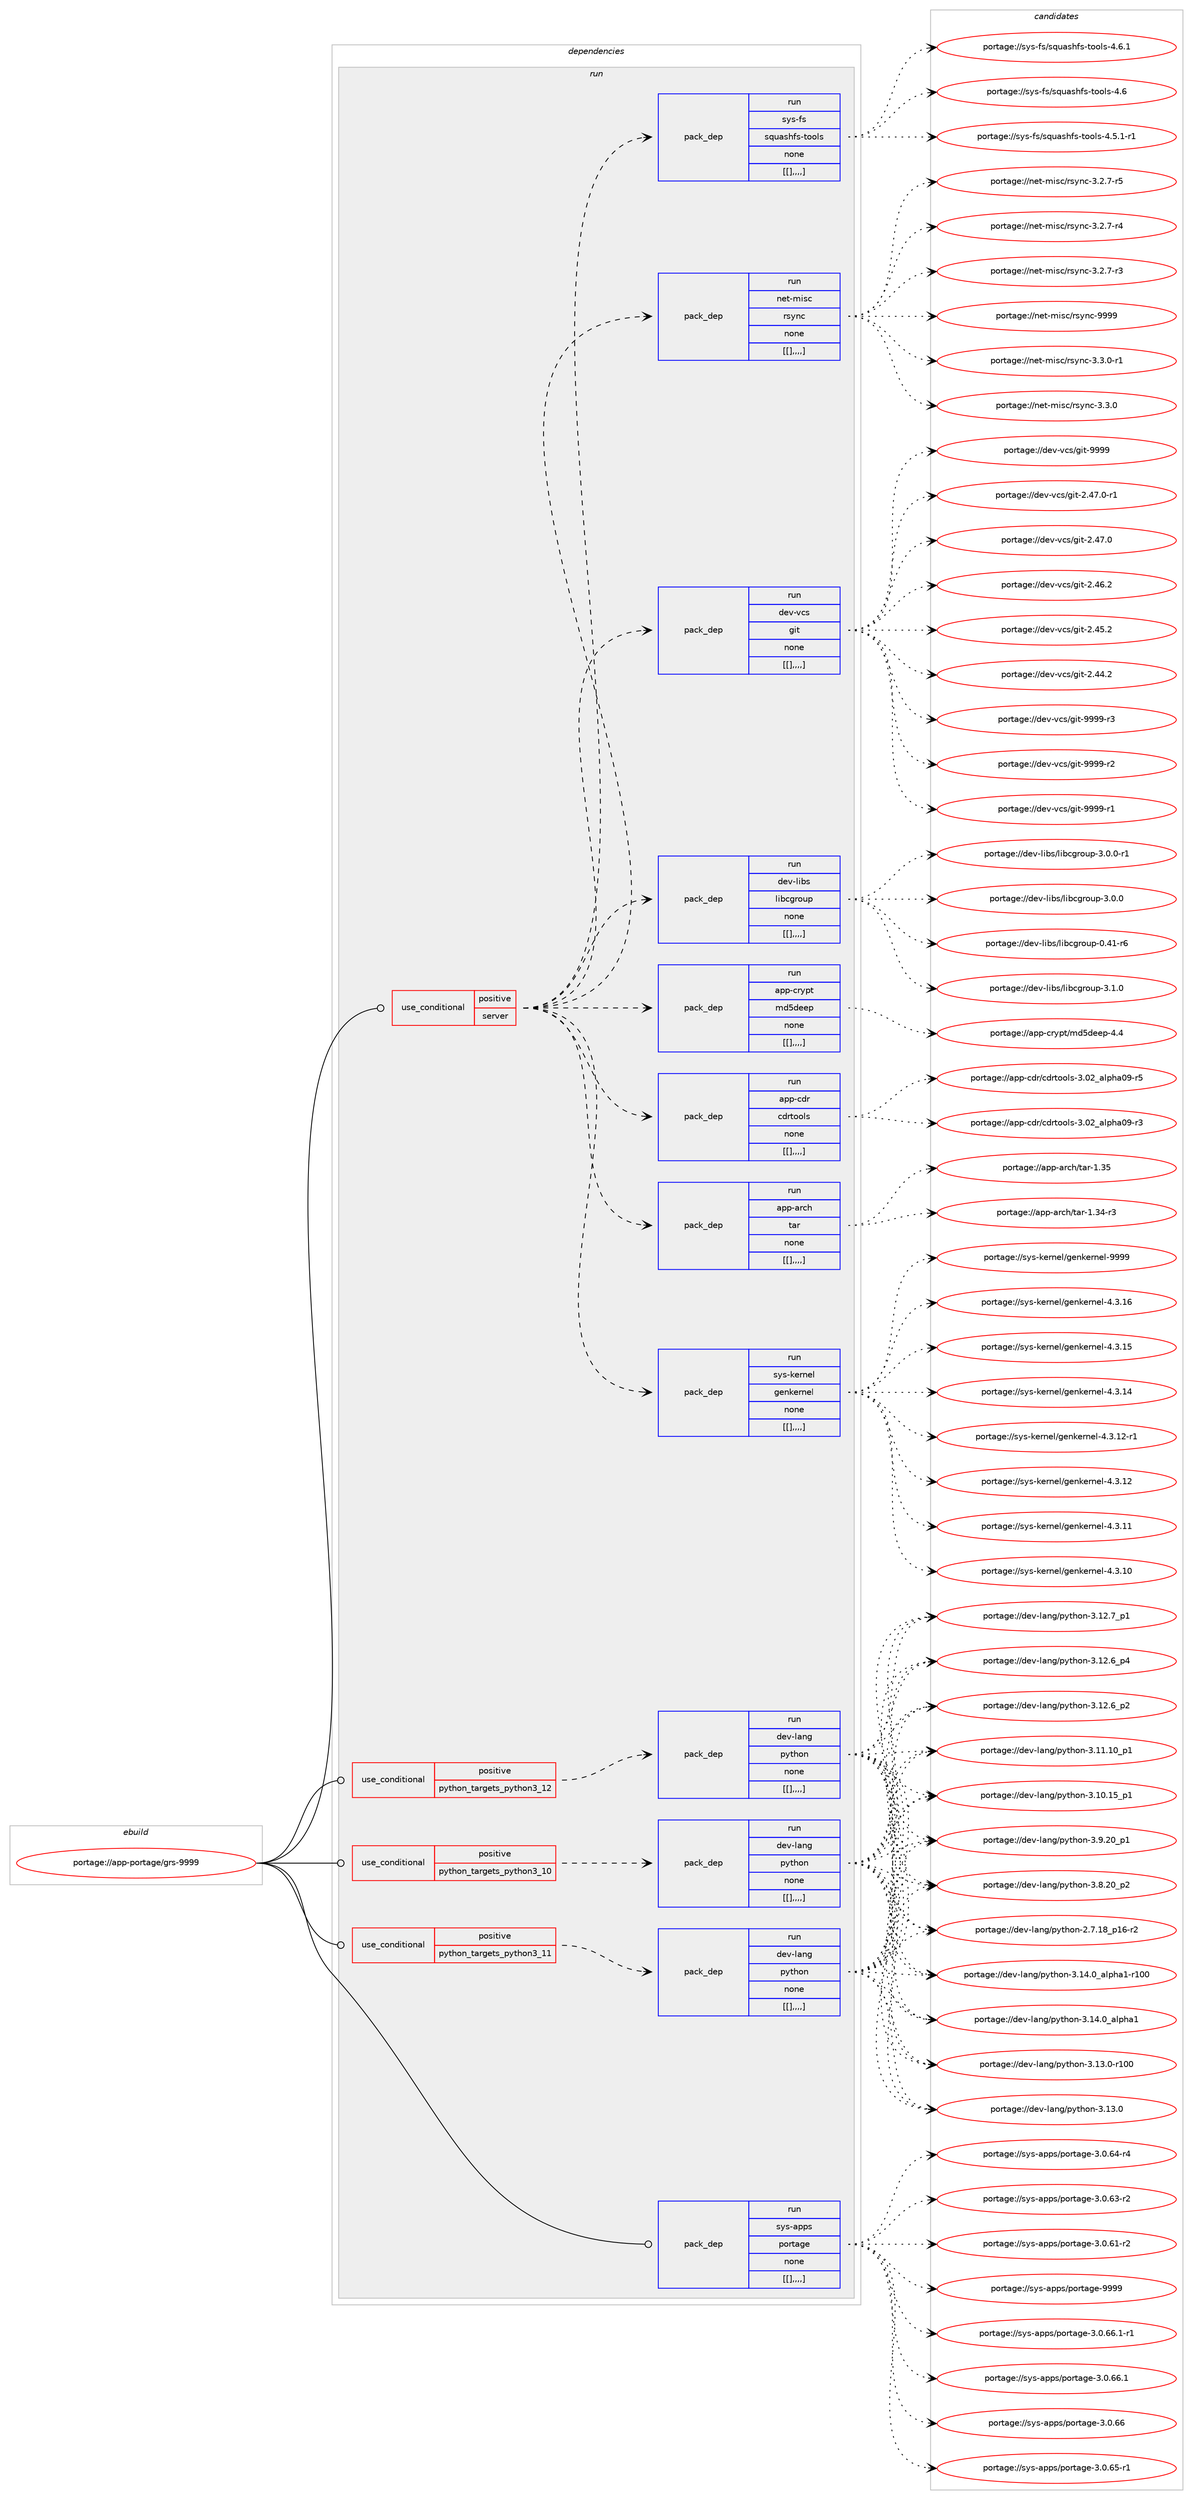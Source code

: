 digraph prolog {

# *************
# Graph options
# *************

newrank=true;
concentrate=true;
compound=true;
graph [rankdir=LR,fontname=Helvetica,fontsize=10,ranksep=1.5];#, ranksep=2.5, nodesep=0.2];
edge  [arrowhead=vee];
node  [fontname=Helvetica,fontsize=10];

# **********
# The ebuild
# **********

subgraph cluster_leftcol {
color=gray;
label=<<i>ebuild</i>>;
id [label="portage://app-portage/grs-9999", color=red, width=4, href="../app-portage/grs-9999.svg"];
}

# ****************
# The dependencies
# ****************

subgraph cluster_midcol {
color=gray;
label=<<i>dependencies</i>>;
subgraph cluster_compile {
fillcolor="#eeeeee";
style=filled;
label=<<i>compile</i>>;
}
subgraph cluster_compileandrun {
fillcolor="#eeeeee";
style=filled;
label=<<i>compile and run</i>>;
}
subgraph cluster_run {
fillcolor="#eeeeee";
style=filled;
label=<<i>run</i>>;
subgraph cond15558 {
dependency53852 [label=<<TABLE BORDER="0" CELLBORDER="1" CELLSPACING="0" CELLPADDING="4"><TR><TD ROWSPAN="3" CELLPADDING="10">use_conditional</TD></TR><TR><TD>positive</TD></TR><TR><TD>python_targets_python3_10</TD></TR></TABLE>>, shape=none, color=red];
subgraph pack37768 {
dependency53871 [label=<<TABLE BORDER="0" CELLBORDER="1" CELLSPACING="0" CELLPADDING="4" WIDTH="220"><TR><TD ROWSPAN="6" CELLPADDING="30">pack_dep</TD></TR><TR><TD WIDTH="110">run</TD></TR><TR><TD>dev-lang</TD></TR><TR><TD>python</TD></TR><TR><TD>none</TD></TR><TR><TD>[[],,,,]</TD></TR></TABLE>>, shape=none, color=blue];
}
dependency53852:e -> dependency53871:w [weight=20,style="dashed",arrowhead="vee"];
}
id:e -> dependency53852:w [weight=20,style="solid",arrowhead="odot"];
subgraph cond15570 {
dependency53920 [label=<<TABLE BORDER="0" CELLBORDER="1" CELLSPACING="0" CELLPADDING="4"><TR><TD ROWSPAN="3" CELLPADDING="10">use_conditional</TD></TR><TR><TD>positive</TD></TR><TR><TD>python_targets_python3_11</TD></TR></TABLE>>, shape=none, color=red];
subgraph pack37812 {
dependency53941 [label=<<TABLE BORDER="0" CELLBORDER="1" CELLSPACING="0" CELLPADDING="4" WIDTH="220"><TR><TD ROWSPAN="6" CELLPADDING="30">pack_dep</TD></TR><TR><TD WIDTH="110">run</TD></TR><TR><TD>dev-lang</TD></TR><TR><TD>python</TD></TR><TR><TD>none</TD></TR><TR><TD>[[],,,,]</TD></TR></TABLE>>, shape=none, color=blue];
}
dependency53920:e -> dependency53941:w [weight=20,style="dashed",arrowhead="vee"];
}
id:e -> dependency53920:w [weight=20,style="solid",arrowhead="odot"];
subgraph cond15576 {
dependency53962 [label=<<TABLE BORDER="0" CELLBORDER="1" CELLSPACING="0" CELLPADDING="4"><TR><TD ROWSPAN="3" CELLPADDING="10">use_conditional</TD></TR><TR><TD>positive</TD></TR><TR><TD>python_targets_python3_12</TD></TR></TABLE>>, shape=none, color=red];
subgraph pack37852 {
dependency53975 [label=<<TABLE BORDER="0" CELLBORDER="1" CELLSPACING="0" CELLPADDING="4" WIDTH="220"><TR><TD ROWSPAN="6" CELLPADDING="30">pack_dep</TD></TR><TR><TD WIDTH="110">run</TD></TR><TR><TD>dev-lang</TD></TR><TR><TD>python</TD></TR><TR><TD>none</TD></TR><TR><TD>[[],,,,]</TD></TR></TABLE>>, shape=none, color=blue];
}
dependency53962:e -> dependency53975:w [weight=20,style="dashed",arrowhead="vee"];
}
id:e -> dependency53962:w [weight=20,style="solid",arrowhead="odot"];
subgraph cond15579 {
dependency53989 [label=<<TABLE BORDER="0" CELLBORDER="1" CELLSPACING="0" CELLPADDING="4"><TR><TD ROWSPAN="3" CELLPADDING="10">use_conditional</TD></TR><TR><TD>positive</TD></TR><TR><TD>server</TD></TR></TABLE>>, shape=none, color=red];
subgraph pack37882 {
dependency54005 [label=<<TABLE BORDER="0" CELLBORDER="1" CELLSPACING="0" CELLPADDING="4" WIDTH="220"><TR><TD ROWSPAN="6" CELLPADDING="30">pack_dep</TD></TR><TR><TD WIDTH="110">run</TD></TR><TR><TD>app-arch</TD></TR><TR><TD>tar</TD></TR><TR><TD>none</TD></TR><TR><TD>[[],,,,]</TD></TR></TABLE>>, shape=none, color=blue];
}
dependency53989:e -> dependency54005:w [weight=20,style="dashed",arrowhead="vee"];
subgraph pack37886 {
dependency54015 [label=<<TABLE BORDER="0" CELLBORDER="1" CELLSPACING="0" CELLPADDING="4" WIDTH="220"><TR><TD ROWSPAN="6" CELLPADDING="30">pack_dep</TD></TR><TR><TD WIDTH="110">run</TD></TR><TR><TD>app-cdr</TD></TR><TR><TD>cdrtools</TD></TR><TR><TD>none</TD></TR><TR><TD>[[],,,,]</TD></TR></TABLE>>, shape=none, color=blue];
}
dependency53989:e -> dependency54015:w [weight=20,style="dashed",arrowhead="vee"];
subgraph pack37930 {
dependency54063 [label=<<TABLE BORDER="0" CELLBORDER="1" CELLSPACING="0" CELLPADDING="4" WIDTH="220"><TR><TD ROWSPAN="6" CELLPADDING="30">pack_dep</TD></TR><TR><TD WIDTH="110">run</TD></TR><TR><TD>app-crypt</TD></TR><TR><TD>md5deep</TD></TR><TR><TD>none</TD></TR><TR><TD>[[],,,,]</TD></TR></TABLE>>, shape=none, color=blue];
}
dependency53989:e -> dependency54063:w [weight=20,style="dashed",arrowhead="vee"];
subgraph pack37944 {
dependency54072 [label=<<TABLE BORDER="0" CELLBORDER="1" CELLSPACING="0" CELLPADDING="4" WIDTH="220"><TR><TD ROWSPAN="6" CELLPADDING="30">pack_dep</TD></TR><TR><TD WIDTH="110">run</TD></TR><TR><TD>dev-libs</TD></TR><TR><TD>libcgroup</TD></TR><TR><TD>none</TD></TR><TR><TD>[[],,,,]</TD></TR></TABLE>>, shape=none, color=blue];
}
dependency53989:e -> dependency54072:w [weight=20,style="dashed",arrowhead="vee"];
subgraph pack37957 {
dependency54094 [label=<<TABLE BORDER="0" CELLBORDER="1" CELLSPACING="0" CELLPADDING="4" WIDTH="220"><TR><TD ROWSPAN="6" CELLPADDING="30">pack_dep</TD></TR><TR><TD WIDTH="110">run</TD></TR><TR><TD>dev-vcs</TD></TR><TR><TD>git</TD></TR><TR><TD>none</TD></TR><TR><TD>[[],,,,]</TD></TR></TABLE>>, shape=none, color=blue];
}
dependency53989:e -> dependency54094:w [weight=20,style="dashed",arrowhead="vee"];
subgraph pack37977 {
dependency54113 [label=<<TABLE BORDER="0" CELLBORDER="1" CELLSPACING="0" CELLPADDING="4" WIDTH="220"><TR><TD ROWSPAN="6" CELLPADDING="30">pack_dep</TD></TR><TR><TD WIDTH="110">run</TD></TR><TR><TD>net-misc</TD></TR><TR><TD>rsync</TD></TR><TR><TD>none</TD></TR><TR><TD>[[],,,,]</TD></TR></TABLE>>, shape=none, color=blue];
}
dependency53989:e -> dependency54113:w [weight=20,style="dashed",arrowhead="vee"];
subgraph pack37986 {
dependency54126 [label=<<TABLE BORDER="0" CELLBORDER="1" CELLSPACING="0" CELLPADDING="4" WIDTH="220"><TR><TD ROWSPAN="6" CELLPADDING="30">pack_dep</TD></TR><TR><TD WIDTH="110">run</TD></TR><TR><TD>sys-fs</TD></TR><TR><TD>squashfs-tools</TD></TR><TR><TD>none</TD></TR><TR><TD>[[],,,,]</TD></TR></TABLE>>, shape=none, color=blue];
}
dependency53989:e -> dependency54126:w [weight=20,style="dashed",arrowhead="vee"];
subgraph pack37997 {
dependency54134 [label=<<TABLE BORDER="0" CELLBORDER="1" CELLSPACING="0" CELLPADDING="4" WIDTH="220"><TR><TD ROWSPAN="6" CELLPADDING="30">pack_dep</TD></TR><TR><TD WIDTH="110">run</TD></TR><TR><TD>sys-kernel</TD></TR><TR><TD>genkernel</TD></TR><TR><TD>none</TD></TR><TR><TD>[[],,,,]</TD></TR></TABLE>>, shape=none, color=blue];
}
dependency53989:e -> dependency54134:w [weight=20,style="dashed",arrowhead="vee"];
}
id:e -> dependency53989:w [weight=20,style="solid",arrowhead="odot"];
subgraph pack38001 {
dependency54140 [label=<<TABLE BORDER="0" CELLBORDER="1" CELLSPACING="0" CELLPADDING="4" WIDTH="220"><TR><TD ROWSPAN="6" CELLPADDING="30">pack_dep</TD></TR><TR><TD WIDTH="110">run</TD></TR><TR><TD>sys-apps</TD></TR><TR><TD>portage</TD></TR><TR><TD>none</TD></TR><TR><TD>[[],,,,]</TD></TR></TABLE>>, shape=none, color=blue];
}
id:e -> dependency54140:w [weight=20,style="solid",arrowhead="odot"];
}
}

# **************
# The candidates
# **************

subgraph cluster_choices {
rank=same;
color=gray;
label=<<i>candidates</i>>;

subgraph choice37038 {
color=black;
nodesep=1;
choice100101118451089711010347112121116104111110455146495246489597108112104974945114494848 [label="portage://dev-lang/python-3.14.0_alpha1-r100", color=red, width=4,href="../dev-lang/python-3.14.0_alpha1-r100.svg"];
choice1001011184510897110103471121211161041111104551464952464895971081121049749 [label="portage://dev-lang/python-3.14.0_alpha1", color=red, width=4,href="../dev-lang/python-3.14.0_alpha1.svg"];
choice1001011184510897110103471121211161041111104551464951464845114494848 [label="portage://dev-lang/python-3.13.0-r100", color=red, width=4,href="../dev-lang/python-3.13.0-r100.svg"];
choice10010111845108971101034711212111610411111045514649514648 [label="portage://dev-lang/python-3.13.0", color=red, width=4,href="../dev-lang/python-3.13.0.svg"];
choice100101118451089711010347112121116104111110455146495046559511249 [label="portage://dev-lang/python-3.12.7_p1", color=red, width=4,href="../dev-lang/python-3.12.7_p1.svg"];
choice100101118451089711010347112121116104111110455146495046549511252 [label="portage://dev-lang/python-3.12.6_p4", color=red, width=4,href="../dev-lang/python-3.12.6_p4.svg"];
choice100101118451089711010347112121116104111110455146495046549511250 [label="portage://dev-lang/python-3.12.6_p2", color=red, width=4,href="../dev-lang/python-3.12.6_p2.svg"];
choice10010111845108971101034711212111610411111045514649494649489511249 [label="portage://dev-lang/python-3.11.10_p1", color=red, width=4,href="../dev-lang/python-3.11.10_p1.svg"];
choice10010111845108971101034711212111610411111045514649484649539511249 [label="portage://dev-lang/python-3.10.15_p1", color=red, width=4,href="../dev-lang/python-3.10.15_p1.svg"];
choice100101118451089711010347112121116104111110455146574650489511249 [label="portage://dev-lang/python-3.9.20_p1", color=red, width=4,href="../dev-lang/python-3.9.20_p1.svg"];
choice100101118451089711010347112121116104111110455146564650489511250 [label="portage://dev-lang/python-3.8.20_p2", color=red, width=4,href="../dev-lang/python-3.8.20_p2.svg"];
choice100101118451089711010347112121116104111110455046554649569511249544511450 [label="portage://dev-lang/python-2.7.18_p16-r2", color=red, width=4,href="../dev-lang/python-2.7.18_p16-r2.svg"];
dependency53871:e -> choice100101118451089711010347112121116104111110455146495246489597108112104974945114494848:w [style=dotted,weight="100"];
dependency53871:e -> choice1001011184510897110103471121211161041111104551464952464895971081121049749:w [style=dotted,weight="100"];
dependency53871:e -> choice1001011184510897110103471121211161041111104551464951464845114494848:w [style=dotted,weight="100"];
dependency53871:e -> choice10010111845108971101034711212111610411111045514649514648:w [style=dotted,weight="100"];
dependency53871:e -> choice100101118451089711010347112121116104111110455146495046559511249:w [style=dotted,weight="100"];
dependency53871:e -> choice100101118451089711010347112121116104111110455146495046549511252:w [style=dotted,weight="100"];
dependency53871:e -> choice100101118451089711010347112121116104111110455146495046549511250:w [style=dotted,weight="100"];
dependency53871:e -> choice10010111845108971101034711212111610411111045514649494649489511249:w [style=dotted,weight="100"];
dependency53871:e -> choice10010111845108971101034711212111610411111045514649484649539511249:w [style=dotted,weight="100"];
dependency53871:e -> choice100101118451089711010347112121116104111110455146574650489511249:w [style=dotted,weight="100"];
dependency53871:e -> choice100101118451089711010347112121116104111110455146564650489511250:w [style=dotted,weight="100"];
dependency53871:e -> choice100101118451089711010347112121116104111110455046554649569511249544511450:w [style=dotted,weight="100"];
}
subgraph choice37089 {
color=black;
nodesep=1;
choice100101118451089711010347112121116104111110455146495246489597108112104974945114494848 [label="portage://dev-lang/python-3.14.0_alpha1-r100", color=red, width=4,href="../dev-lang/python-3.14.0_alpha1-r100.svg"];
choice1001011184510897110103471121211161041111104551464952464895971081121049749 [label="portage://dev-lang/python-3.14.0_alpha1", color=red, width=4,href="../dev-lang/python-3.14.0_alpha1.svg"];
choice1001011184510897110103471121211161041111104551464951464845114494848 [label="portage://dev-lang/python-3.13.0-r100", color=red, width=4,href="../dev-lang/python-3.13.0-r100.svg"];
choice10010111845108971101034711212111610411111045514649514648 [label="portage://dev-lang/python-3.13.0", color=red, width=4,href="../dev-lang/python-3.13.0.svg"];
choice100101118451089711010347112121116104111110455146495046559511249 [label="portage://dev-lang/python-3.12.7_p1", color=red, width=4,href="../dev-lang/python-3.12.7_p1.svg"];
choice100101118451089711010347112121116104111110455146495046549511252 [label="portage://dev-lang/python-3.12.6_p4", color=red, width=4,href="../dev-lang/python-3.12.6_p4.svg"];
choice100101118451089711010347112121116104111110455146495046549511250 [label="portage://dev-lang/python-3.12.6_p2", color=red, width=4,href="../dev-lang/python-3.12.6_p2.svg"];
choice10010111845108971101034711212111610411111045514649494649489511249 [label="portage://dev-lang/python-3.11.10_p1", color=red, width=4,href="../dev-lang/python-3.11.10_p1.svg"];
choice10010111845108971101034711212111610411111045514649484649539511249 [label="portage://dev-lang/python-3.10.15_p1", color=red, width=4,href="../dev-lang/python-3.10.15_p1.svg"];
choice100101118451089711010347112121116104111110455146574650489511249 [label="portage://dev-lang/python-3.9.20_p1", color=red, width=4,href="../dev-lang/python-3.9.20_p1.svg"];
choice100101118451089711010347112121116104111110455146564650489511250 [label="portage://dev-lang/python-3.8.20_p2", color=red, width=4,href="../dev-lang/python-3.8.20_p2.svg"];
choice100101118451089711010347112121116104111110455046554649569511249544511450 [label="portage://dev-lang/python-2.7.18_p16-r2", color=red, width=4,href="../dev-lang/python-2.7.18_p16-r2.svg"];
dependency53941:e -> choice100101118451089711010347112121116104111110455146495246489597108112104974945114494848:w [style=dotted,weight="100"];
dependency53941:e -> choice1001011184510897110103471121211161041111104551464952464895971081121049749:w [style=dotted,weight="100"];
dependency53941:e -> choice1001011184510897110103471121211161041111104551464951464845114494848:w [style=dotted,weight="100"];
dependency53941:e -> choice10010111845108971101034711212111610411111045514649514648:w [style=dotted,weight="100"];
dependency53941:e -> choice100101118451089711010347112121116104111110455146495046559511249:w [style=dotted,weight="100"];
dependency53941:e -> choice100101118451089711010347112121116104111110455146495046549511252:w [style=dotted,weight="100"];
dependency53941:e -> choice100101118451089711010347112121116104111110455146495046549511250:w [style=dotted,weight="100"];
dependency53941:e -> choice10010111845108971101034711212111610411111045514649494649489511249:w [style=dotted,weight="100"];
dependency53941:e -> choice10010111845108971101034711212111610411111045514649484649539511249:w [style=dotted,weight="100"];
dependency53941:e -> choice100101118451089711010347112121116104111110455146574650489511249:w [style=dotted,weight="100"];
dependency53941:e -> choice100101118451089711010347112121116104111110455146564650489511250:w [style=dotted,weight="100"];
dependency53941:e -> choice100101118451089711010347112121116104111110455046554649569511249544511450:w [style=dotted,weight="100"];
}
subgraph choice37098 {
color=black;
nodesep=1;
choice100101118451089711010347112121116104111110455146495246489597108112104974945114494848 [label="portage://dev-lang/python-3.14.0_alpha1-r100", color=red, width=4,href="../dev-lang/python-3.14.0_alpha1-r100.svg"];
choice1001011184510897110103471121211161041111104551464952464895971081121049749 [label="portage://dev-lang/python-3.14.0_alpha1", color=red, width=4,href="../dev-lang/python-3.14.0_alpha1.svg"];
choice1001011184510897110103471121211161041111104551464951464845114494848 [label="portage://dev-lang/python-3.13.0-r100", color=red, width=4,href="../dev-lang/python-3.13.0-r100.svg"];
choice10010111845108971101034711212111610411111045514649514648 [label="portage://dev-lang/python-3.13.0", color=red, width=4,href="../dev-lang/python-3.13.0.svg"];
choice100101118451089711010347112121116104111110455146495046559511249 [label="portage://dev-lang/python-3.12.7_p1", color=red, width=4,href="../dev-lang/python-3.12.7_p1.svg"];
choice100101118451089711010347112121116104111110455146495046549511252 [label="portage://dev-lang/python-3.12.6_p4", color=red, width=4,href="../dev-lang/python-3.12.6_p4.svg"];
choice100101118451089711010347112121116104111110455146495046549511250 [label="portage://dev-lang/python-3.12.6_p2", color=red, width=4,href="../dev-lang/python-3.12.6_p2.svg"];
choice10010111845108971101034711212111610411111045514649494649489511249 [label="portage://dev-lang/python-3.11.10_p1", color=red, width=4,href="../dev-lang/python-3.11.10_p1.svg"];
choice10010111845108971101034711212111610411111045514649484649539511249 [label="portage://dev-lang/python-3.10.15_p1", color=red, width=4,href="../dev-lang/python-3.10.15_p1.svg"];
choice100101118451089711010347112121116104111110455146574650489511249 [label="portage://dev-lang/python-3.9.20_p1", color=red, width=4,href="../dev-lang/python-3.9.20_p1.svg"];
choice100101118451089711010347112121116104111110455146564650489511250 [label="portage://dev-lang/python-3.8.20_p2", color=red, width=4,href="../dev-lang/python-3.8.20_p2.svg"];
choice100101118451089711010347112121116104111110455046554649569511249544511450 [label="portage://dev-lang/python-2.7.18_p16-r2", color=red, width=4,href="../dev-lang/python-2.7.18_p16-r2.svg"];
dependency53975:e -> choice100101118451089711010347112121116104111110455146495246489597108112104974945114494848:w [style=dotted,weight="100"];
dependency53975:e -> choice1001011184510897110103471121211161041111104551464952464895971081121049749:w [style=dotted,weight="100"];
dependency53975:e -> choice1001011184510897110103471121211161041111104551464951464845114494848:w [style=dotted,weight="100"];
dependency53975:e -> choice10010111845108971101034711212111610411111045514649514648:w [style=dotted,weight="100"];
dependency53975:e -> choice100101118451089711010347112121116104111110455146495046559511249:w [style=dotted,weight="100"];
dependency53975:e -> choice100101118451089711010347112121116104111110455146495046549511252:w [style=dotted,weight="100"];
dependency53975:e -> choice100101118451089711010347112121116104111110455146495046549511250:w [style=dotted,weight="100"];
dependency53975:e -> choice10010111845108971101034711212111610411111045514649494649489511249:w [style=dotted,weight="100"];
dependency53975:e -> choice10010111845108971101034711212111610411111045514649484649539511249:w [style=dotted,weight="100"];
dependency53975:e -> choice100101118451089711010347112121116104111110455146574650489511249:w [style=dotted,weight="100"];
dependency53975:e -> choice100101118451089711010347112121116104111110455146564650489511250:w [style=dotted,weight="100"];
dependency53975:e -> choice100101118451089711010347112121116104111110455046554649569511249544511450:w [style=dotted,weight="100"];
}
subgraph choice37126 {
color=black;
nodesep=1;
choice9711211245971149910447116971144549465153 [label="portage://app-arch/tar-1.35", color=red, width=4,href="../app-arch/tar-1.35.svg"];
choice97112112459711499104471169711445494651524511451 [label="portage://app-arch/tar-1.34-r3", color=red, width=4,href="../app-arch/tar-1.34-r3.svg"];
dependency54005:e -> choice9711211245971149910447116971144549465153:w [style=dotted,weight="100"];
dependency54005:e -> choice97112112459711499104471169711445494651524511451:w [style=dotted,weight="100"];
}
subgraph choice37133 {
color=black;
nodesep=1;
choice9711211245991001144799100114116111111108115455146485095971081121049748574511453 [label="portage://app-cdr/cdrtools-3.02_alpha09-r5", color=red, width=4,href="../app-cdr/cdrtools-3.02_alpha09-r5.svg"];
choice9711211245991001144799100114116111111108115455146485095971081121049748574511451 [label="portage://app-cdr/cdrtools-3.02_alpha09-r3", color=red, width=4,href="../app-cdr/cdrtools-3.02_alpha09-r3.svg"];
dependency54015:e -> choice9711211245991001144799100114116111111108115455146485095971081121049748574511453:w [style=dotted,weight="100"];
dependency54015:e -> choice9711211245991001144799100114116111111108115455146485095971081121049748574511451:w [style=dotted,weight="100"];
}
subgraph choice37144 {
color=black;
nodesep=1;
choice971121124599114121112116471091005310010110111245524652 [label="portage://app-crypt/md5deep-4.4", color=red, width=4,href="../app-crypt/md5deep-4.4.svg"];
dependency54063:e -> choice971121124599114121112116471091005310010110111245524652:w [style=dotted,weight="100"];
}
subgraph choice37157 {
color=black;
nodesep=1;
choice1001011184510810598115471081059899103114111117112455146494648 [label="portage://dev-libs/libcgroup-3.1.0", color=red, width=4,href="../dev-libs/libcgroup-3.1.0.svg"];
choice10010111845108105981154710810598991031141111171124551464846484511449 [label="portage://dev-libs/libcgroup-3.0.0-r1", color=red, width=4,href="../dev-libs/libcgroup-3.0.0-r1.svg"];
choice1001011184510810598115471081059899103114111117112455146484648 [label="portage://dev-libs/libcgroup-3.0.0", color=red, width=4,href="../dev-libs/libcgroup-3.0.0.svg"];
choice100101118451081059811547108105989910311411111711245484652494511454 [label="portage://dev-libs/libcgroup-0.41-r6", color=red, width=4,href="../dev-libs/libcgroup-0.41-r6.svg"];
dependency54072:e -> choice1001011184510810598115471081059899103114111117112455146494648:w [style=dotted,weight="100"];
dependency54072:e -> choice10010111845108105981154710810598991031141111171124551464846484511449:w [style=dotted,weight="100"];
dependency54072:e -> choice1001011184510810598115471081059899103114111117112455146484648:w [style=dotted,weight="100"];
dependency54072:e -> choice100101118451081059811547108105989910311411111711245484652494511454:w [style=dotted,weight="100"];
}
subgraph choice37182 {
color=black;
nodesep=1;
choice10010111845118991154710310511645575757574511451 [label="portage://dev-vcs/git-9999-r3", color=red, width=4,href="../dev-vcs/git-9999-r3.svg"];
choice10010111845118991154710310511645575757574511450 [label="portage://dev-vcs/git-9999-r2", color=red, width=4,href="../dev-vcs/git-9999-r2.svg"];
choice10010111845118991154710310511645575757574511449 [label="portage://dev-vcs/git-9999-r1", color=red, width=4,href="../dev-vcs/git-9999-r1.svg"];
choice1001011184511899115471031051164557575757 [label="portage://dev-vcs/git-9999", color=red, width=4,href="../dev-vcs/git-9999.svg"];
choice100101118451189911547103105116455046525546484511449 [label="portage://dev-vcs/git-2.47.0-r1", color=red, width=4,href="../dev-vcs/git-2.47.0-r1.svg"];
choice10010111845118991154710310511645504652554648 [label="portage://dev-vcs/git-2.47.0", color=red, width=4,href="../dev-vcs/git-2.47.0.svg"];
choice10010111845118991154710310511645504652544650 [label="portage://dev-vcs/git-2.46.2", color=red, width=4,href="../dev-vcs/git-2.46.2.svg"];
choice10010111845118991154710310511645504652534650 [label="portage://dev-vcs/git-2.45.2", color=red, width=4,href="../dev-vcs/git-2.45.2.svg"];
choice10010111845118991154710310511645504652524650 [label="portage://dev-vcs/git-2.44.2", color=red, width=4,href="../dev-vcs/git-2.44.2.svg"];
dependency54094:e -> choice10010111845118991154710310511645575757574511451:w [style=dotted,weight="100"];
dependency54094:e -> choice10010111845118991154710310511645575757574511450:w [style=dotted,weight="100"];
dependency54094:e -> choice10010111845118991154710310511645575757574511449:w [style=dotted,weight="100"];
dependency54094:e -> choice1001011184511899115471031051164557575757:w [style=dotted,weight="100"];
dependency54094:e -> choice100101118451189911547103105116455046525546484511449:w [style=dotted,weight="100"];
dependency54094:e -> choice10010111845118991154710310511645504652554648:w [style=dotted,weight="100"];
dependency54094:e -> choice10010111845118991154710310511645504652544650:w [style=dotted,weight="100"];
dependency54094:e -> choice10010111845118991154710310511645504652534650:w [style=dotted,weight="100"];
dependency54094:e -> choice10010111845118991154710310511645504652524650:w [style=dotted,weight="100"];
}
subgraph choice37187 {
color=black;
nodesep=1;
choice110101116451091051159947114115121110994557575757 [label="portage://net-misc/rsync-9999", color=red, width=4,href="../net-misc/rsync-9999.svg"];
choice110101116451091051159947114115121110994551465146484511449 [label="portage://net-misc/rsync-3.3.0-r1", color=red, width=4,href="../net-misc/rsync-3.3.0-r1.svg"];
choice11010111645109105115994711411512111099455146514648 [label="portage://net-misc/rsync-3.3.0", color=red, width=4,href="../net-misc/rsync-3.3.0.svg"];
choice110101116451091051159947114115121110994551465046554511453 [label="portage://net-misc/rsync-3.2.7-r5", color=red, width=4,href="../net-misc/rsync-3.2.7-r5.svg"];
choice110101116451091051159947114115121110994551465046554511452 [label="portage://net-misc/rsync-3.2.7-r4", color=red, width=4,href="../net-misc/rsync-3.2.7-r4.svg"];
choice110101116451091051159947114115121110994551465046554511451 [label="portage://net-misc/rsync-3.2.7-r3", color=red, width=4,href="../net-misc/rsync-3.2.7-r3.svg"];
dependency54113:e -> choice110101116451091051159947114115121110994557575757:w [style=dotted,weight="100"];
dependency54113:e -> choice110101116451091051159947114115121110994551465146484511449:w [style=dotted,weight="100"];
dependency54113:e -> choice11010111645109105115994711411512111099455146514648:w [style=dotted,weight="100"];
dependency54113:e -> choice110101116451091051159947114115121110994551465046554511453:w [style=dotted,weight="100"];
dependency54113:e -> choice110101116451091051159947114115121110994551465046554511452:w [style=dotted,weight="100"];
dependency54113:e -> choice110101116451091051159947114115121110994551465046554511451:w [style=dotted,weight="100"];
}
subgraph choice37189 {
color=black;
nodesep=1;
choice11512111545102115471151131179711510410211545116111111108115455246544649 [label="portage://sys-fs/squashfs-tools-4.6.1", color=red, width=4,href="../sys-fs/squashfs-tools-4.6.1.svg"];
choice1151211154510211547115113117971151041021154511611111110811545524654 [label="portage://sys-fs/squashfs-tools-4.6", color=red, width=4,href="../sys-fs/squashfs-tools-4.6.svg"];
choice115121115451021154711511311797115104102115451161111111081154552465346494511449 [label="portage://sys-fs/squashfs-tools-4.5.1-r1", color=red, width=4,href="../sys-fs/squashfs-tools-4.5.1-r1.svg"];
dependency54126:e -> choice11512111545102115471151131179711510410211545116111111108115455246544649:w [style=dotted,weight="100"];
dependency54126:e -> choice1151211154510211547115113117971151041021154511611111110811545524654:w [style=dotted,weight="100"];
dependency54126:e -> choice115121115451021154711511311797115104102115451161111111081154552465346494511449:w [style=dotted,weight="100"];
}
subgraph choice37192 {
color=black;
nodesep=1;
choice11512111545107101114110101108471031011101071011141101011084557575757 [label="portage://sys-kernel/genkernel-9999", color=red, width=4,href="../sys-kernel/genkernel-9999.svg"];
choice115121115451071011141101011084710310111010710111411010110845524651464954 [label="portage://sys-kernel/genkernel-4.3.16", color=red, width=4,href="../sys-kernel/genkernel-4.3.16.svg"];
choice115121115451071011141101011084710310111010710111411010110845524651464953 [label="portage://sys-kernel/genkernel-4.3.15", color=red, width=4,href="../sys-kernel/genkernel-4.3.15.svg"];
choice115121115451071011141101011084710310111010710111411010110845524651464952 [label="portage://sys-kernel/genkernel-4.3.14", color=red, width=4,href="../sys-kernel/genkernel-4.3.14.svg"];
choice1151211154510710111411010110847103101110107101114110101108455246514649504511449 [label="portage://sys-kernel/genkernel-4.3.12-r1", color=red, width=4,href="../sys-kernel/genkernel-4.3.12-r1.svg"];
choice115121115451071011141101011084710310111010710111411010110845524651464950 [label="portage://sys-kernel/genkernel-4.3.12", color=red, width=4,href="../sys-kernel/genkernel-4.3.12.svg"];
choice115121115451071011141101011084710310111010710111411010110845524651464949 [label="portage://sys-kernel/genkernel-4.3.11", color=red, width=4,href="../sys-kernel/genkernel-4.3.11.svg"];
choice115121115451071011141101011084710310111010710111411010110845524651464948 [label="portage://sys-kernel/genkernel-4.3.10", color=red, width=4,href="../sys-kernel/genkernel-4.3.10.svg"];
dependency54134:e -> choice11512111545107101114110101108471031011101071011141101011084557575757:w [style=dotted,weight="100"];
dependency54134:e -> choice115121115451071011141101011084710310111010710111411010110845524651464954:w [style=dotted,weight="100"];
dependency54134:e -> choice115121115451071011141101011084710310111010710111411010110845524651464953:w [style=dotted,weight="100"];
dependency54134:e -> choice115121115451071011141101011084710310111010710111411010110845524651464952:w [style=dotted,weight="100"];
dependency54134:e -> choice1151211154510710111411010110847103101110107101114110101108455246514649504511449:w [style=dotted,weight="100"];
dependency54134:e -> choice115121115451071011141101011084710310111010710111411010110845524651464950:w [style=dotted,weight="100"];
dependency54134:e -> choice115121115451071011141101011084710310111010710111411010110845524651464949:w [style=dotted,weight="100"];
dependency54134:e -> choice115121115451071011141101011084710310111010710111411010110845524651464948:w [style=dotted,weight="100"];
}
subgraph choice37204 {
color=black;
nodesep=1;
choice115121115459711211211547112111114116971031014557575757 [label="portage://sys-apps/portage-9999", color=red, width=4,href="../sys-apps/portage-9999.svg"];
choice115121115459711211211547112111114116971031014551464846545446494511449 [label="portage://sys-apps/portage-3.0.66.1-r1", color=red, width=4,href="../sys-apps/portage-3.0.66.1-r1.svg"];
choice11512111545971121121154711211111411697103101455146484654544649 [label="portage://sys-apps/portage-3.0.66.1", color=red, width=4,href="../sys-apps/portage-3.0.66.1.svg"];
choice1151211154597112112115471121111141169710310145514648465454 [label="portage://sys-apps/portage-3.0.66", color=red, width=4,href="../sys-apps/portage-3.0.66.svg"];
choice11512111545971121121154711211111411697103101455146484654534511449 [label="portage://sys-apps/portage-3.0.65-r1", color=red, width=4,href="../sys-apps/portage-3.0.65-r1.svg"];
choice11512111545971121121154711211111411697103101455146484654524511452 [label="portage://sys-apps/portage-3.0.64-r4", color=red, width=4,href="../sys-apps/portage-3.0.64-r4.svg"];
choice11512111545971121121154711211111411697103101455146484654514511450 [label="portage://sys-apps/portage-3.0.63-r2", color=red, width=4,href="../sys-apps/portage-3.0.63-r2.svg"];
choice11512111545971121121154711211111411697103101455146484654494511450 [label="portage://sys-apps/portage-3.0.61-r2", color=red, width=4,href="../sys-apps/portage-3.0.61-r2.svg"];
dependency54140:e -> choice115121115459711211211547112111114116971031014557575757:w [style=dotted,weight="100"];
dependency54140:e -> choice115121115459711211211547112111114116971031014551464846545446494511449:w [style=dotted,weight="100"];
dependency54140:e -> choice11512111545971121121154711211111411697103101455146484654544649:w [style=dotted,weight="100"];
dependency54140:e -> choice1151211154597112112115471121111141169710310145514648465454:w [style=dotted,weight="100"];
dependency54140:e -> choice11512111545971121121154711211111411697103101455146484654534511449:w [style=dotted,weight="100"];
dependency54140:e -> choice11512111545971121121154711211111411697103101455146484654524511452:w [style=dotted,weight="100"];
dependency54140:e -> choice11512111545971121121154711211111411697103101455146484654514511450:w [style=dotted,weight="100"];
dependency54140:e -> choice11512111545971121121154711211111411697103101455146484654494511450:w [style=dotted,weight="100"];
}
}

}
